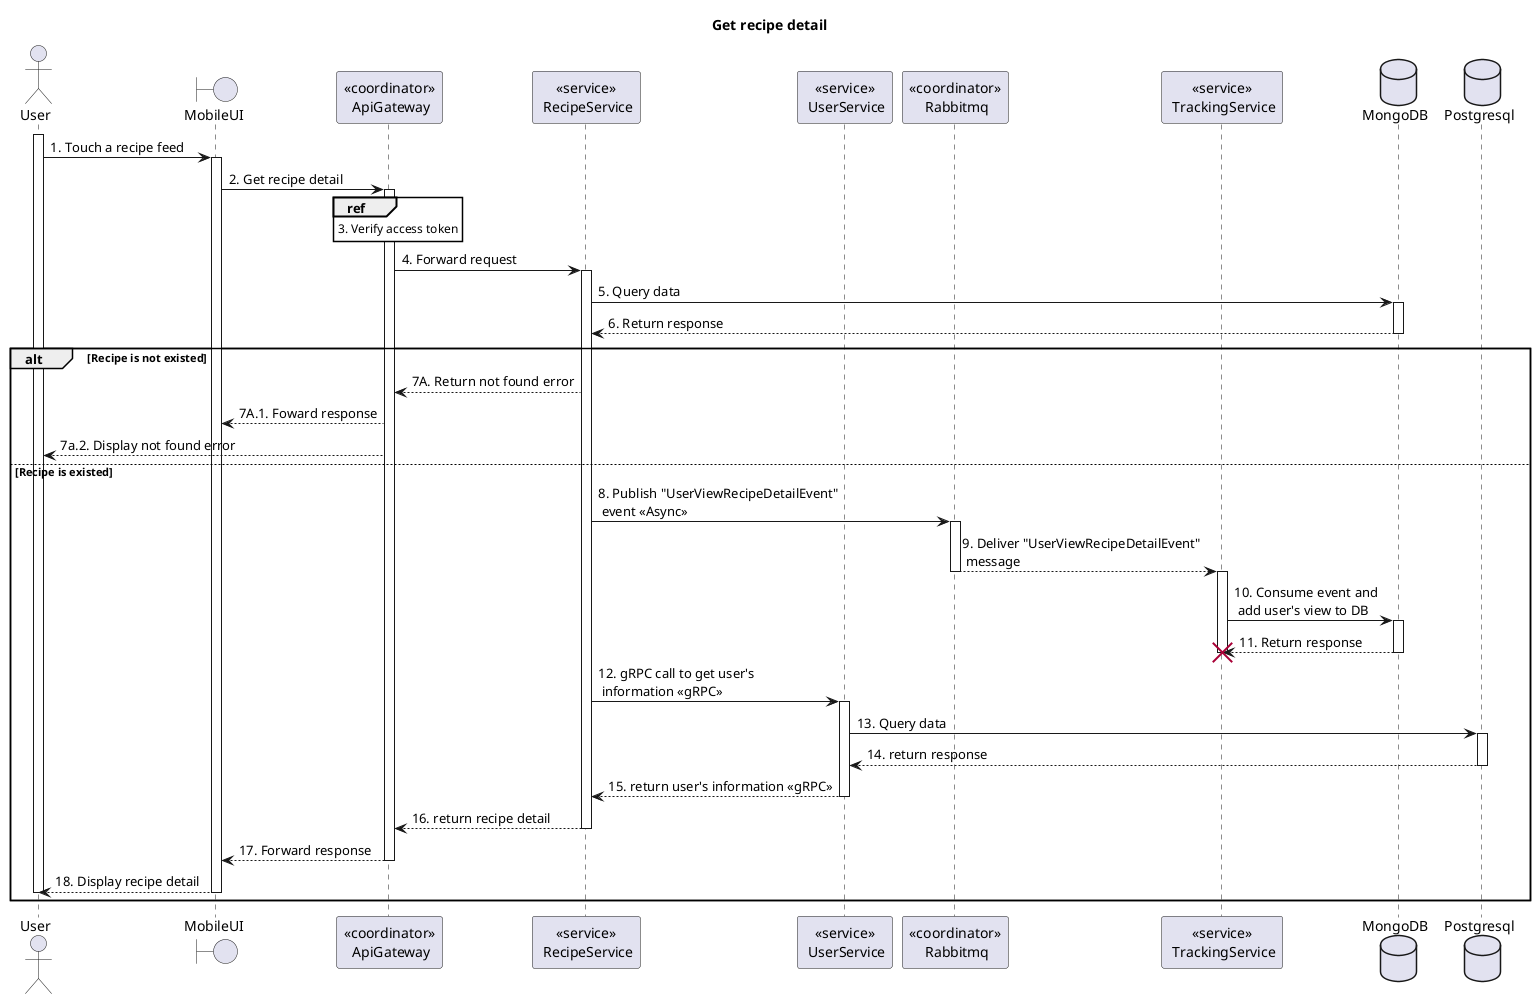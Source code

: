 @startuml Sequence
title "Get recipe detail"
' Style section
<style>
  sequenceDiagram {
    reference {
      BackGroundColor white
    }
}
</style>

actor User
boundary MobileUI
participant "<<coordinator>>\n ApiGateway" as ApiGateway
participant "<<service>>\n RecipeService" as RecipeService
participant "<<service>>\n UserService" as UserService
participant "<<coordinator>>\n Rabbitmq" as Rabbitmq
participant "<<service>>\n TrackingService" as TrackingService
database MongoDB
database Postgresql

activate User
User -> MobileUI++: 1. Touch a recipe feed

MobileUI -> ApiGateway++: 2. Get recipe detail

ref over ApiGateway: 3. Verify access token

ApiGateway -> RecipeService++: 4. Forward request

RecipeService -> MongoDB++: 5. Query data
RecipeService <-- MongoDB--: 6. Return response

alt Recipe is not existed
    ApiGateway <-- RecipeService: 7A. Return not found error
    MobileUI <-- ApiGateway: 7A.1. Foward response
    User <-- ApiGateway: 7a.2. Display not found error
else Recipe is existed
    RecipeService -> Rabbitmq++: 8. Publish "UserViewRecipeDetailEvent" \n event <<Async>>
    Rabbitmq --> TrackingService: 9. Deliver "UserViewRecipeDetailEvent"\n message
    deactivate Rabbitmq
    activate TrackingService
    TrackingService -> MongoDB++: 10. Consume event and \n add user's view to DB
    TrackingService <-- MongoDB--: 11. Return response
    destroy TrackingService
    deactivate TrackingService

    RecipeService -> UserService++: 12. gRPC call to get user's \n information <<gRPC>>
    UserService -> Postgresql++: 13. Query data
    UserService <-- Postgresql--: 14. return response
    RecipeService <-- UserService--: 15. return user's information <<gRPC>>

    ApiGateway <-- RecipeService--: 16. return recipe detail
    MobileUI <-- ApiGateway--: 17. Forward response
    User <-- MobileUI--: 18. Display recipe detail
    deactivate User
end alt


@enduml
